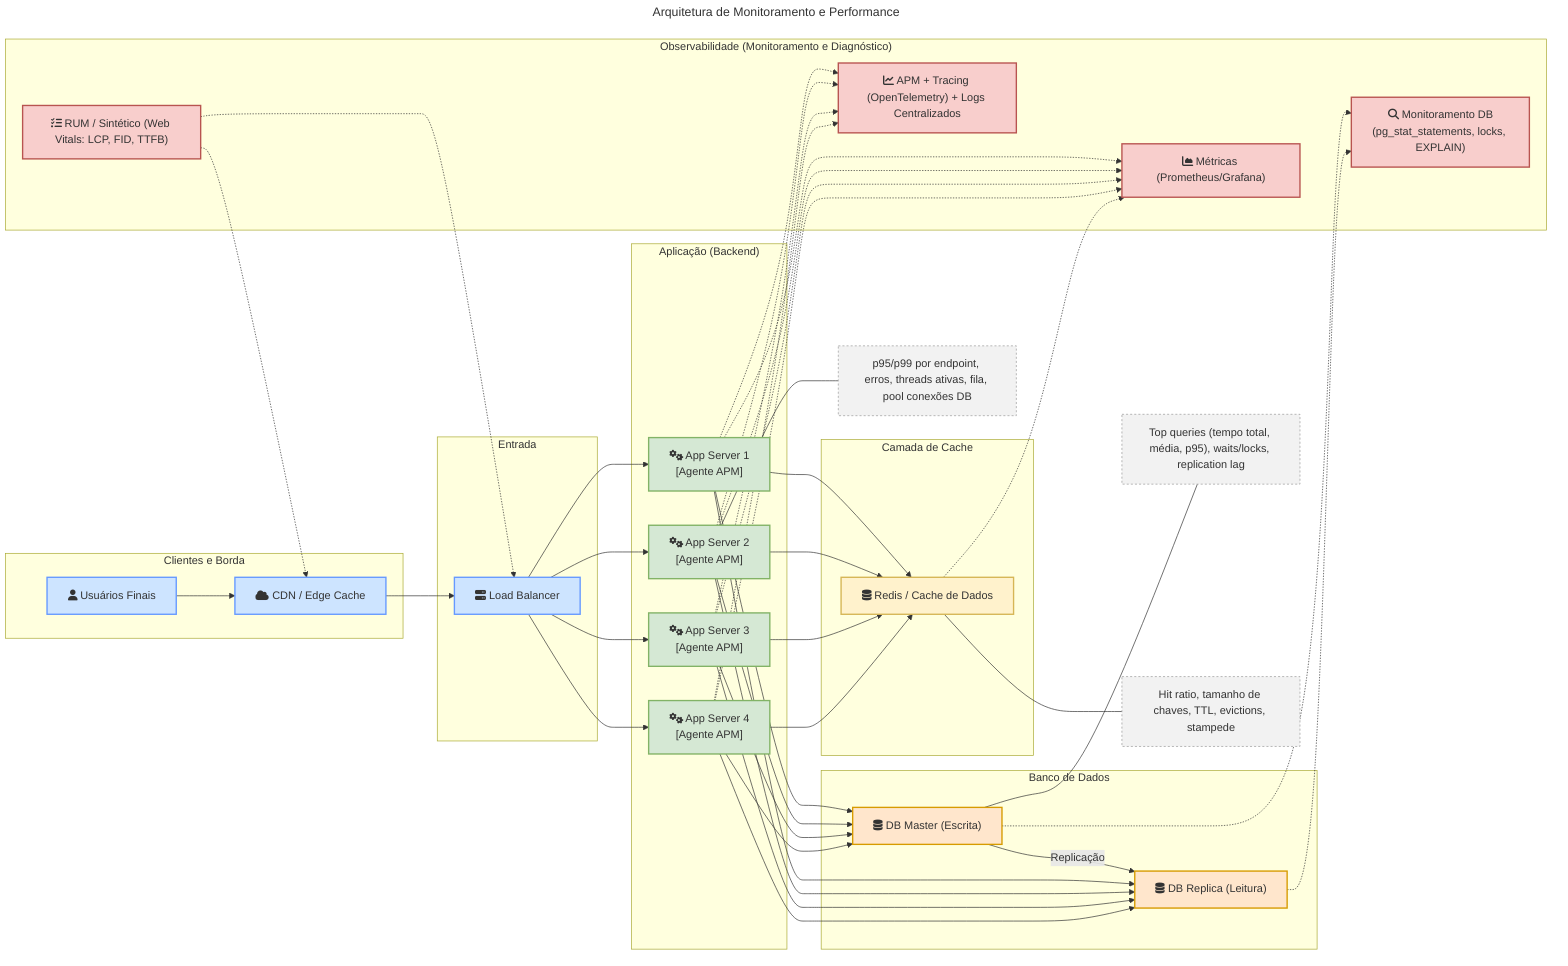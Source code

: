---
id: ab618492-9282-4c45-9ffa-e344aa1ea2bd
title: Arquitetura de Monitoramento e Performance
---
graph LR

%% ===================== Camadas =====================
subgraph "Clientes e Borda"
  direction LR
  User["<i class='fa fa-user'></i> Usuários Finais"]
  CDN["<i class='fa fa-cloud'></i> CDN / Edge Cache"]
  User --> CDN
end

subgraph "Entrada"
  LB["<i class='fa fa-server'></i> Load Balancer"]
end

CDN --> LB

subgraph "Aplicação (Backend)"
  direction LR
  App1["<i class='fa fa-cogs'></i> App Server 1<br>[Agente APM]"]
  App2["<i class='fa fa-cogs'></i> App Server 2<br>[Agente APM]"]
  App3["<i class='fa fa-cogs'></i> App Server 3<br>[Agente APM]"]
  App4["<i class='fa fa-cogs'></i> App Server 4<br>[Agente APM]"]
end

LB --> App1
LB --> App2
LB --> App3
LB --> App4

subgraph "Camada de Cache"
  Redis["<i class='fa fa-database'></i> Redis / Cache de Dados"]
end

subgraph "Banco de Dados"
  direction LR
  DB_Master["<i class='fa fa-database'></i> DB Master (Escrita)"]
  DB_Replica["<i class='fa fa-database'></i> DB Replica (Leitura)"]
  DB_Master -- "Replicação" --> DB_Replica
end

%% Fluxo principal (App -> Cache/DB)
App1 --> Redis
App2 --> Redis
App3 --> Redis
App4 --> Redis

App1 --> DB_Master
App2 --> DB_Master
App3 --> DB_Master
App4 --> DB_Master

App1 --> DB_Replica
App2 --> DB_Replica
App3 --> DB_Replica
App4 --> DB_Replica

%% ===================== Observabilidade =====================
subgraph "Observabilidade (Monitoramento e Diagnóstico)"
  direction TB
  APM["<i class='fa fa-chart-line'></i> APM + Tracing (OpenTelemetry) + Logs Centralizados"]
  METRICS["<i class='fa fa-area-chart'></i> Métricas (Prometheus/Grafana)"]
  DB_Mon["<i class='fa fa-search'></i> Monitoramento DB\n(pg_stat_statements, locks, EXPLAIN)"]
  RUM["<i class='fa fa-tasks'></i> RUM / Sintético (Web Vitals: LCP, FID, TTFB)"]
end

%% Ligações de observabilidade (pontilhadas)
App1 -.-> APM
App2 -.-> APM
App3 -.-> APM
App4 -.-> APM

App1 -.-> METRICS
App2 -.-> METRICS
App3 -.-> METRICS
App4 -.-> METRICS

Redis -.-> METRICS
DB_Master -.-> DB_Mon
DB_Replica -.-> DB_Mon

RUM -.-> CDN
RUM -.-> LB

%% ===================== Anotações de Métricas-Chave =====================
APP_NOTE["p95/p99 por endpoint, erros, threads ativas, fila, pool conexões DB"]
DB_NOTE["Top queries (tempo total, média, p95), waits/locks, replication lag"]
CACHE_NOTE["Hit ratio, tamanho de chaves, TTL, evictions, stampede"]

classDef note fill:#f2f2f2,stroke:#999,stroke-dasharray: 3 3
classDef user fill:#cde4ff,stroke:#6699ff,stroke-width:2px
classDef edge fill:#cde4ff,stroke:#6699ff,stroke-width:2px
classDef app fill:#d5e8d4,stroke:#82b366,stroke-width:2px
classDef cache fill:#fff2cc,stroke:#d6b656,stroke-width:2px
classDef db fill:#ffe6cc,stroke:#d79b00,stroke-width:2px
classDef obs fill:#f8cecc,stroke:#b85450,stroke-width:2px

class APP_NOTE,DB_NOTE,CACHE_NOTE note
class User user
class CDN,LB edge
class App1,App2,App3,App4 app
class Redis cache
class DB_Master,DB_Replica db
class APM,METRICS,DB_Mon,RUM obs

%% Anexar notas a nós relevantes
App2 --- APP_NOTE
DB_Master --- DB_NOTE
Redis --- CACHE_NOTE